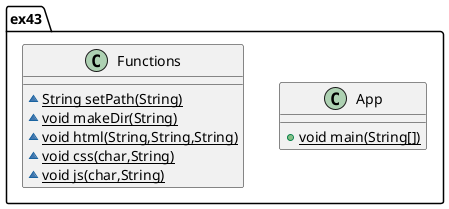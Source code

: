 @startuml
class ex43.App {
+ {static} void main(String[])
}
class ex43.Functions {
~ {static} String setPath(String)
~ {static} void makeDir(String)
~ {static} void html(String,String,String)
~ {static} void css(char,String)
~ {static} void js(char,String)
}
@enduml